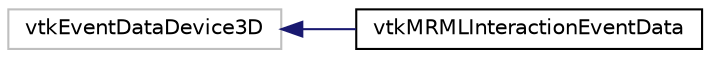 digraph "Graphical Class Hierarchy"
{
  bgcolor="transparent";
  edge [fontname="Helvetica",fontsize="10",labelfontname="Helvetica",labelfontsize="10"];
  node [fontname="Helvetica",fontsize="10",shape=record];
  rankdir="LR";
  Node383 [label="vtkEventDataDevice3D",height=0.2,width=0.4,color="grey75"];
  Node383 -> Node0 [dir="back",color="midnightblue",fontsize="10",style="solid",fontname="Helvetica"];
  Node0 [label="vtkMRMLInteractionEventData",height=0.2,width=0.4,color="black",URL="$classvtkMRMLInteractionEventData.html"];
}
